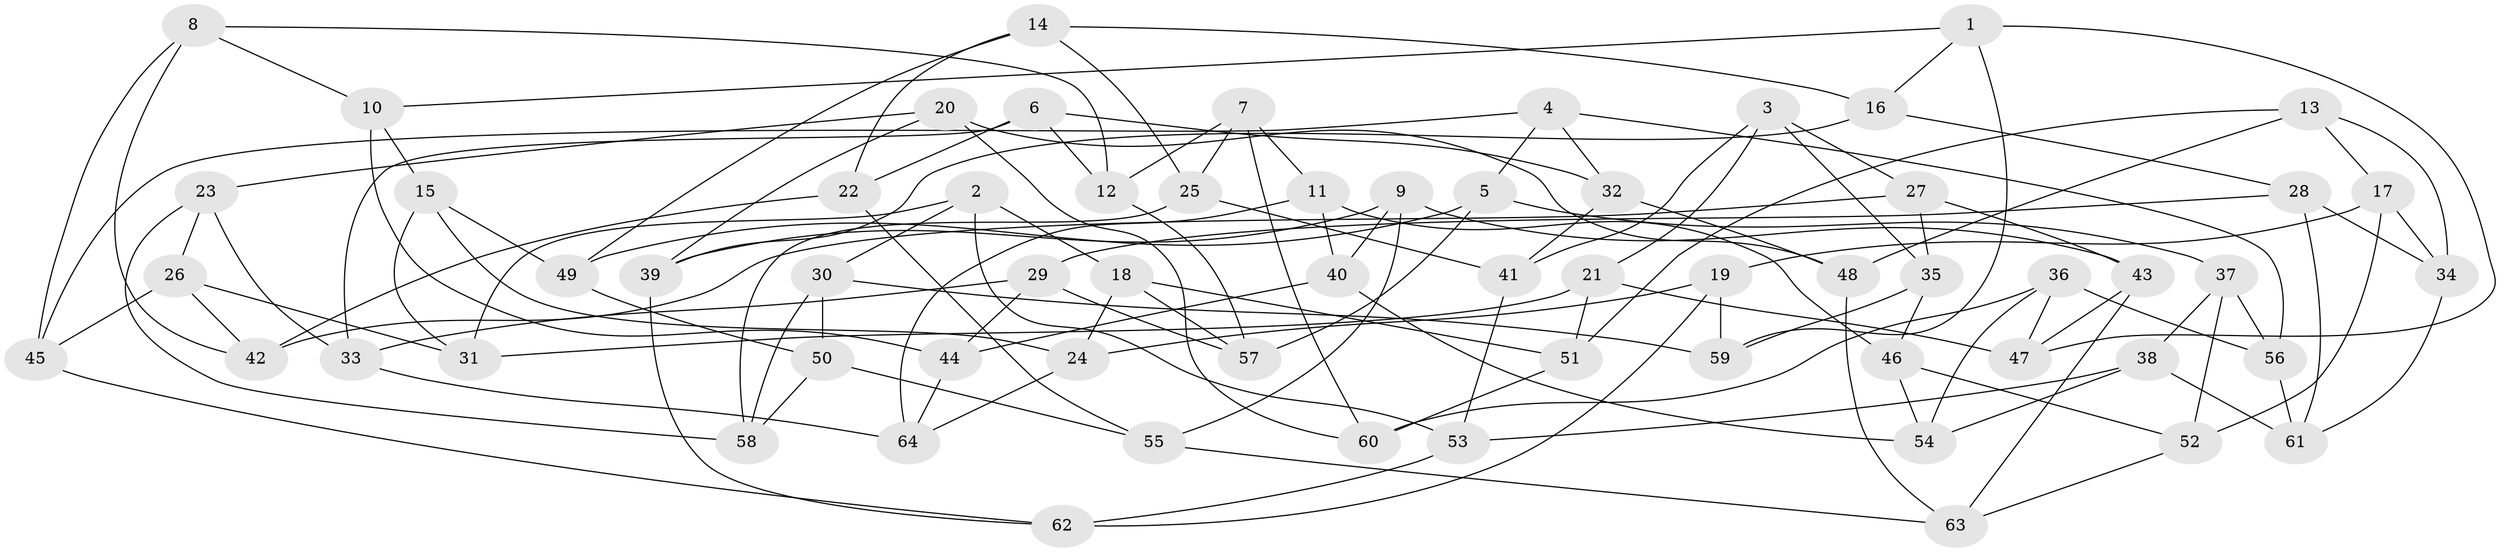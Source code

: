 // Generated by graph-tools (version 1.1) at 2025/03/03/09/25 03:03:06]
// undirected, 64 vertices, 128 edges
graph export_dot {
graph [start="1"]
  node [color=gray90,style=filled];
  1;
  2;
  3;
  4;
  5;
  6;
  7;
  8;
  9;
  10;
  11;
  12;
  13;
  14;
  15;
  16;
  17;
  18;
  19;
  20;
  21;
  22;
  23;
  24;
  25;
  26;
  27;
  28;
  29;
  30;
  31;
  32;
  33;
  34;
  35;
  36;
  37;
  38;
  39;
  40;
  41;
  42;
  43;
  44;
  45;
  46;
  47;
  48;
  49;
  50;
  51;
  52;
  53;
  54;
  55;
  56;
  57;
  58;
  59;
  60;
  61;
  62;
  63;
  64;
  1 -- 16;
  1 -- 10;
  1 -- 59;
  1 -- 47;
  2 -- 31;
  2 -- 18;
  2 -- 53;
  2 -- 30;
  3 -- 27;
  3 -- 41;
  3 -- 35;
  3 -- 21;
  4 -- 56;
  4 -- 45;
  4 -- 32;
  4 -- 5;
  5 -- 49;
  5 -- 37;
  5 -- 57;
  6 -- 32;
  6 -- 33;
  6 -- 12;
  6 -- 22;
  7 -- 11;
  7 -- 25;
  7 -- 12;
  7 -- 60;
  8 -- 45;
  8 -- 42;
  8 -- 12;
  8 -- 10;
  9 -- 40;
  9 -- 39;
  9 -- 55;
  9 -- 43;
  10 -- 15;
  10 -- 44;
  11 -- 64;
  11 -- 40;
  11 -- 46;
  12 -- 57;
  13 -- 17;
  13 -- 51;
  13 -- 48;
  13 -- 34;
  14 -- 16;
  14 -- 49;
  14 -- 22;
  14 -- 25;
  15 -- 49;
  15 -- 24;
  15 -- 31;
  16 -- 39;
  16 -- 28;
  17 -- 19;
  17 -- 34;
  17 -- 52;
  18 -- 51;
  18 -- 24;
  18 -- 57;
  19 -- 62;
  19 -- 24;
  19 -- 59;
  20 -- 23;
  20 -- 48;
  20 -- 60;
  20 -- 39;
  21 -- 47;
  21 -- 31;
  21 -- 51;
  22 -- 42;
  22 -- 55;
  23 -- 26;
  23 -- 33;
  23 -- 58;
  24 -- 64;
  25 -- 41;
  25 -- 58;
  26 -- 45;
  26 -- 31;
  26 -- 42;
  27 -- 42;
  27 -- 43;
  27 -- 35;
  28 -- 61;
  28 -- 34;
  28 -- 29;
  29 -- 44;
  29 -- 33;
  29 -- 57;
  30 -- 50;
  30 -- 58;
  30 -- 59;
  32 -- 48;
  32 -- 41;
  33 -- 64;
  34 -- 61;
  35 -- 59;
  35 -- 46;
  36 -- 56;
  36 -- 47;
  36 -- 60;
  36 -- 54;
  37 -- 56;
  37 -- 52;
  37 -- 38;
  38 -- 53;
  38 -- 61;
  38 -- 54;
  39 -- 62;
  40 -- 54;
  40 -- 44;
  41 -- 53;
  43 -- 47;
  43 -- 63;
  44 -- 64;
  45 -- 62;
  46 -- 52;
  46 -- 54;
  48 -- 63;
  49 -- 50;
  50 -- 55;
  50 -- 58;
  51 -- 60;
  52 -- 63;
  53 -- 62;
  55 -- 63;
  56 -- 61;
}
